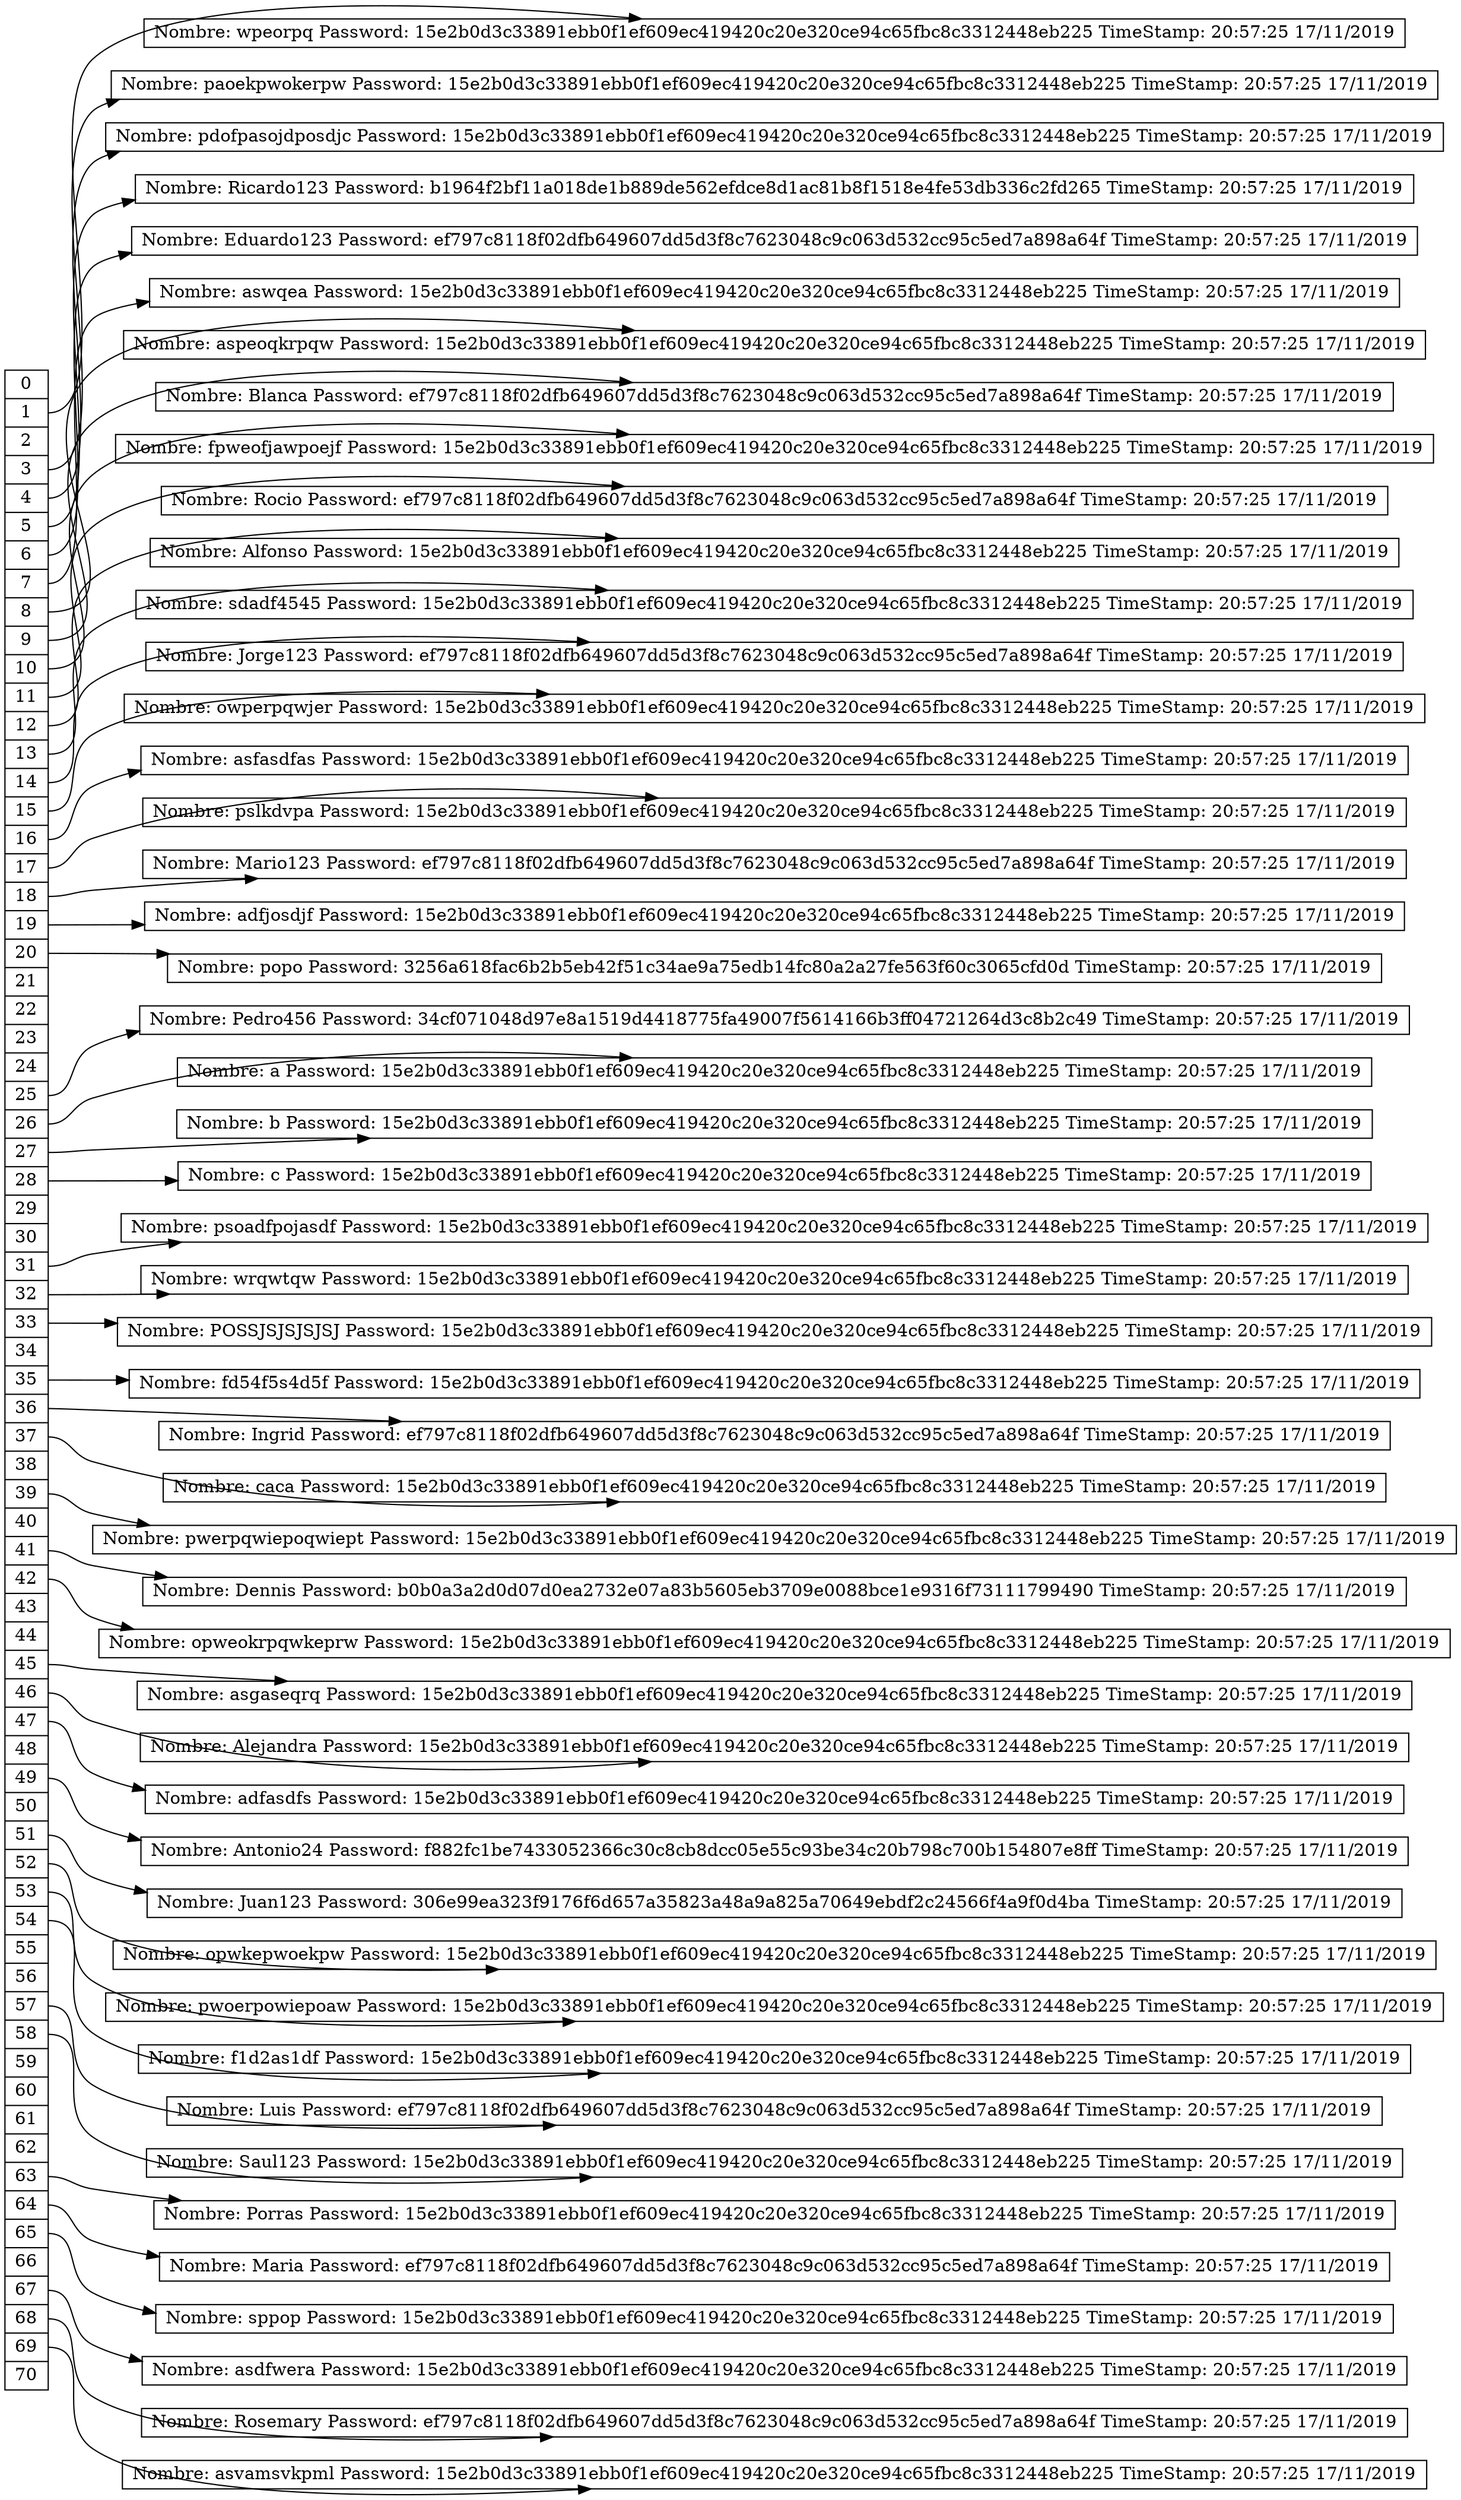 digraph G{ rankdir=LR;
node [shape= record, width=.1,height=.1];
nodeTable [label = " 
<f0> 0 | 
<f1> 1 | 
<f2> 2 | 
<f3> 3 | 
<f4> 4 | 
<f5> 5 | 
<f6> 6 | 
<f7> 7 | 
<f8> 8 | 
<f9> 9 | 
<f10> 10 | 
<f11> 11 | 
<f12> 12 | 
<f13> 13 | 
<f14> 14 | 
<f15> 15 | 
<f16> 16 | 
<f17> 17 | 
<f18> 18 | 
<f19> 19 | 
<f20> 20 | 
<f21> 21 | 
<f22> 22 | 
<f23> 23 | 
<f24> 24 | 
<f25> 25 | 
<f26> 26 | 
<f27> 27 | 
<f28> 28 | 
<f29> 29 | 
<f30> 30 | 
<f31> 31 | 
<f32> 32 | 
<f33> 33 | 
<f34> 34 | 
<f35> 35 | 
<f36> 36 | 
<f37> 37 | 
<f38> 38 | 
<f39> 39 | 
<f40> 40 | 
<f41> 41 | 
<f42> 42 | 
<f43> 43 | 
<f44> 44 | 
<f45> 45 | 
<f46> 46 | 
<f47> 47 | 
<f48> 48 | 
<f49> 49 | 
<f50> 50 | 
<f51> 51 | 
<f52> 52 | 
<f53> 53 | 
<f54> 54 | 
<f55> 55 | 
<f56> 56 | 
<f57> 57 | 
<f58> 58 | 
<f59> 59 | 
<f60> 60 | 
<f61> 61 | 
<f62> 62 | 
<f63> 63 | 
<f64> 64 | 
<f65> 65 | 
<f66> 66 | 
<f67> 67 | 
<f68> 68 | 
<f69> 69 | 
<f70> 70"];
nodowpeorpq [label= "Nombre: wpeorpq Password: 15e2b0d3c33891ebb0f1ef609ec419420c20e320ce94c65fbc8c3312448eb225 TimeStamp: 20:57:25 17/11/2019"];
"nodeTable":f1 -> nodowpeorpq
nodopaoekpwokerpw [label= "Nombre: paoekpwokerpw Password: 15e2b0d3c33891ebb0f1ef609ec419420c20e320ce94c65fbc8c3312448eb225 TimeStamp: 20:57:25 17/11/2019"];
"nodeTable":f3 -> nodopaoekpwokerpw
nodopdofpasojdposdjc [label= "Nombre: pdofpasojdposdjc Password: 15e2b0d3c33891ebb0f1ef609ec419420c20e320ce94c65fbc8c3312448eb225 TimeStamp: 20:57:25 17/11/2019"];
"nodeTable":f4 -> nodopdofpasojdposdjc
nodoRicardo123 [label= "Nombre: Ricardo123 Password: b1964f2bf11a018de1b889de562efdce8d1ac81b8f1518e4fe53db336c2fd265 TimeStamp: 20:57:25 17/11/2019"];
"nodeTable":f5 -> nodoRicardo123
nodoEduardo123 [label= "Nombre: Eduardo123 Password: ef797c8118f02dfb649607dd5d3f8c7623048c9c063d532cc95c5ed7a898a64f TimeStamp: 20:57:25 17/11/2019"];
"nodeTable":f6 -> nodoEduardo123
nodoaswqea [label= "Nombre: aswqea Password: 15e2b0d3c33891ebb0f1ef609ec419420c20e320ce94c65fbc8c3312448eb225 TimeStamp: 20:57:25 17/11/2019"];
"nodeTable":f7 -> nodoaswqea
nodoaspeoqkrpqw [label= "Nombre: aspeoqkrpqw Password: 15e2b0d3c33891ebb0f1ef609ec419420c20e320ce94c65fbc8c3312448eb225 TimeStamp: 20:57:25 17/11/2019"];
"nodeTable":f8 -> nodoaspeoqkrpqw
nodoBlanca [label= "Nombre: Blanca Password: ef797c8118f02dfb649607dd5d3f8c7623048c9c063d532cc95c5ed7a898a64f TimeStamp: 20:57:25 17/11/2019"];
"nodeTable":f9 -> nodoBlanca
nodofpweofjawpoejf [label= "Nombre: fpweofjawpoejf Password: 15e2b0d3c33891ebb0f1ef609ec419420c20e320ce94c65fbc8c3312448eb225 TimeStamp: 20:57:25 17/11/2019"];
"nodeTable":f10 -> nodofpweofjawpoejf
nodoRocio [label= "Nombre: Rocio Password: ef797c8118f02dfb649607dd5d3f8c7623048c9c063d532cc95c5ed7a898a64f TimeStamp: 20:57:25 17/11/2019"];
"nodeTable":f11 -> nodoRocio
nodoAlfonso [label= "Nombre: Alfonso Password: 15e2b0d3c33891ebb0f1ef609ec419420c20e320ce94c65fbc8c3312448eb225 TimeStamp: 20:57:25 17/11/2019"];
"nodeTable":f12 -> nodoAlfonso
nodosdadf4545 [label= "Nombre: sdadf4545 Password: 15e2b0d3c33891ebb0f1ef609ec419420c20e320ce94c65fbc8c3312448eb225 TimeStamp: 20:57:25 17/11/2019"];
"nodeTable":f13 -> nodosdadf4545
nodoJorge123 [label= "Nombre: Jorge123 Password: ef797c8118f02dfb649607dd5d3f8c7623048c9c063d532cc95c5ed7a898a64f TimeStamp: 20:57:25 17/11/2019"];
"nodeTable":f14 -> nodoJorge123
nodoowperpqwjer [label= "Nombre: owperpqwjer Password: 15e2b0d3c33891ebb0f1ef609ec419420c20e320ce94c65fbc8c3312448eb225 TimeStamp: 20:57:25 17/11/2019"];
"nodeTable":f15 -> nodoowperpqwjer
nodoasfasdfas [label= "Nombre: asfasdfas Password: 15e2b0d3c33891ebb0f1ef609ec419420c20e320ce94c65fbc8c3312448eb225 TimeStamp: 20:57:25 17/11/2019"];
"nodeTable":f16 -> nodoasfasdfas
nodopslkdvpa [label= "Nombre: pslkdvpa Password: 15e2b0d3c33891ebb0f1ef609ec419420c20e320ce94c65fbc8c3312448eb225 TimeStamp: 20:57:25 17/11/2019"];
"nodeTable":f17 -> nodopslkdvpa
nodoMario123 [label= "Nombre: Mario123 Password: ef797c8118f02dfb649607dd5d3f8c7623048c9c063d532cc95c5ed7a898a64f TimeStamp: 20:57:25 17/11/2019"];
"nodeTable":f18 -> nodoMario123
nodoadfjosdjf [label= "Nombre: adfjosdjf Password: 15e2b0d3c33891ebb0f1ef609ec419420c20e320ce94c65fbc8c3312448eb225 TimeStamp: 20:57:25 17/11/2019"];
"nodeTable":f19 -> nodoadfjosdjf
nodopopo [label= "Nombre: popo Password: 3256a618fac6b2b5eb42f51c34ae9a75edb14fc80a2a27fe563f60c3065cfd0d TimeStamp: 20:57:25 17/11/2019"];
"nodeTable":f20 -> nodopopo
nodoPedro456 [label= "Nombre: Pedro456 Password: 34cf071048d97e8a1519d4418775fa49007f5614166b3ff04721264d3c8b2c49 TimeStamp: 20:57:25 17/11/2019"];
"nodeTable":f25 -> nodoPedro456
nodoa [label= "Nombre: a Password: 15e2b0d3c33891ebb0f1ef609ec419420c20e320ce94c65fbc8c3312448eb225 TimeStamp: 20:57:25 17/11/2019"];
"nodeTable":f26 -> nodoa
nodob [label= "Nombre: b Password: 15e2b0d3c33891ebb0f1ef609ec419420c20e320ce94c65fbc8c3312448eb225 TimeStamp: 20:57:25 17/11/2019"];
"nodeTable":f27 -> nodob
nodoc [label= "Nombre: c Password: 15e2b0d3c33891ebb0f1ef609ec419420c20e320ce94c65fbc8c3312448eb225 TimeStamp: 20:57:25 17/11/2019"];
"nodeTable":f28 -> nodoc
nodopsoadfpojasdf [label= "Nombre: psoadfpojasdf Password: 15e2b0d3c33891ebb0f1ef609ec419420c20e320ce94c65fbc8c3312448eb225 TimeStamp: 20:57:25 17/11/2019"];
"nodeTable":f31 -> nodopsoadfpojasdf
nodowrqwtqw [label= "Nombre: wrqwtqw Password: 15e2b0d3c33891ebb0f1ef609ec419420c20e320ce94c65fbc8c3312448eb225 TimeStamp: 20:57:25 17/11/2019"];
"nodeTable":f32 -> nodowrqwtqw
nodoPOSSJSJSJSJSJ [label= "Nombre: POSSJSJSJSJSJ Password: 15e2b0d3c33891ebb0f1ef609ec419420c20e320ce94c65fbc8c3312448eb225 TimeStamp: 20:57:25 17/11/2019"];
"nodeTable":f33 -> nodoPOSSJSJSJSJSJ
nodofd54f5s4d5f [label= "Nombre: fd54f5s4d5f Password: 15e2b0d3c33891ebb0f1ef609ec419420c20e320ce94c65fbc8c3312448eb225 TimeStamp: 20:57:25 17/11/2019"];
"nodeTable":f35 -> nodofd54f5s4d5f
nodoIngrid [label= "Nombre: Ingrid Password: ef797c8118f02dfb649607dd5d3f8c7623048c9c063d532cc95c5ed7a898a64f TimeStamp: 20:57:25 17/11/2019"];
"nodeTable":f36 -> nodoIngrid
nodocaca [label= "Nombre: caca Password: 15e2b0d3c33891ebb0f1ef609ec419420c20e320ce94c65fbc8c3312448eb225 TimeStamp: 20:57:25 17/11/2019"];
"nodeTable":f37 -> nodocaca
nodopwerpqwiepoqwiept [label= "Nombre: pwerpqwiepoqwiept Password: 15e2b0d3c33891ebb0f1ef609ec419420c20e320ce94c65fbc8c3312448eb225 TimeStamp: 20:57:25 17/11/2019"];
"nodeTable":f39 -> nodopwerpqwiepoqwiept
nodoDennis [label= "Nombre: Dennis Password: b0b0a3a2d0d07d0ea2732e07a83b5605eb3709e0088bce1e9316f73111799490 TimeStamp: 20:57:25 17/11/2019"];
"nodeTable":f41 -> nodoDennis
nodoopweokrpqwkeprw [label= "Nombre: opweokrpqwkeprw Password: 15e2b0d3c33891ebb0f1ef609ec419420c20e320ce94c65fbc8c3312448eb225 TimeStamp: 20:57:25 17/11/2019"];
"nodeTable":f42 -> nodoopweokrpqwkeprw
nodoasgaseqrq [label= "Nombre: asgaseqrq Password: 15e2b0d3c33891ebb0f1ef609ec419420c20e320ce94c65fbc8c3312448eb225 TimeStamp: 20:57:25 17/11/2019"];
"nodeTable":f45 -> nodoasgaseqrq
nodoAlejandra [label= "Nombre: Alejandra Password: 15e2b0d3c33891ebb0f1ef609ec419420c20e320ce94c65fbc8c3312448eb225 TimeStamp: 20:57:25 17/11/2019"];
"nodeTable":f46 -> nodoAlejandra
nodoadfasdfs [label= "Nombre: adfasdfs Password: 15e2b0d3c33891ebb0f1ef609ec419420c20e320ce94c65fbc8c3312448eb225 TimeStamp: 20:57:25 17/11/2019"];
"nodeTable":f47 -> nodoadfasdfs
nodoAntonio24 [label= "Nombre: Antonio24 Password: f882fc1be7433052366c30c8cb8dcc05e55c93be34c20b798c700b154807e8ff TimeStamp: 20:57:25 17/11/2019"];
"nodeTable":f49 -> nodoAntonio24
nodoJuan123 [label= "Nombre: Juan123 Password: 306e99ea323f9176f6d657a35823a48a9a825a70649ebdf2c24566f4a9f0d4ba TimeStamp: 20:57:25 17/11/2019"];
"nodeTable":f51 -> nodoJuan123
nodoopwkepwoekpw [label= "Nombre: opwkepwoekpw Password: 15e2b0d3c33891ebb0f1ef609ec419420c20e320ce94c65fbc8c3312448eb225 TimeStamp: 20:57:25 17/11/2019"];
"nodeTable":f52 -> nodoopwkepwoekpw
nodopwoerpowiepoaw [label= "Nombre: pwoerpowiepoaw Password: 15e2b0d3c33891ebb0f1ef609ec419420c20e320ce94c65fbc8c3312448eb225 TimeStamp: 20:57:25 17/11/2019"];
"nodeTable":f53 -> nodopwoerpowiepoaw
nodof1d2as1df [label= "Nombre: f1d2as1df Password: 15e2b0d3c33891ebb0f1ef609ec419420c20e320ce94c65fbc8c3312448eb225 TimeStamp: 20:57:25 17/11/2019"];
"nodeTable":f54 -> nodof1d2as1df
nodoLuis [label= "Nombre: Luis Password: ef797c8118f02dfb649607dd5d3f8c7623048c9c063d532cc95c5ed7a898a64f TimeStamp: 20:57:25 17/11/2019"];
"nodeTable":f57 -> nodoLuis
nodoSaul123 [label= "Nombre: Saul123 Password: 15e2b0d3c33891ebb0f1ef609ec419420c20e320ce94c65fbc8c3312448eb225 TimeStamp: 20:57:25 17/11/2019"];
"nodeTable":f58 -> nodoSaul123
nodoPorras [label= "Nombre: Porras Password: 15e2b0d3c33891ebb0f1ef609ec419420c20e320ce94c65fbc8c3312448eb225 TimeStamp: 20:57:25 17/11/2019"];
"nodeTable":f63 -> nodoPorras
nodoMaria [label= "Nombre: Maria Password: ef797c8118f02dfb649607dd5d3f8c7623048c9c063d532cc95c5ed7a898a64f TimeStamp: 20:57:25 17/11/2019"];
"nodeTable":f64 -> nodoMaria
nodosppop [label= "Nombre: sppop Password: 15e2b0d3c33891ebb0f1ef609ec419420c20e320ce94c65fbc8c3312448eb225 TimeStamp: 20:57:25 17/11/2019"];
"nodeTable":f65 -> nodosppop
nodoasdfwera [label= "Nombre: asdfwera Password: 15e2b0d3c33891ebb0f1ef609ec419420c20e320ce94c65fbc8c3312448eb225 TimeStamp: 20:57:25 17/11/2019"];
"nodeTable":f67 -> nodoasdfwera
nodoRosemary [label= "Nombre: Rosemary Password: ef797c8118f02dfb649607dd5d3f8c7623048c9c063d532cc95c5ed7a898a64f TimeStamp: 20:57:25 17/11/2019"];
"nodeTable":f68 -> nodoRosemary
nodoasvamsvkpml [label= "Nombre: asvamsvkpml Password: 15e2b0d3c33891ebb0f1ef609ec419420c20e320ce94c65fbc8c3312448eb225 TimeStamp: 20:57:25 17/11/2019"];
"nodeTable":f69 -> nodoasvamsvkpml
}
